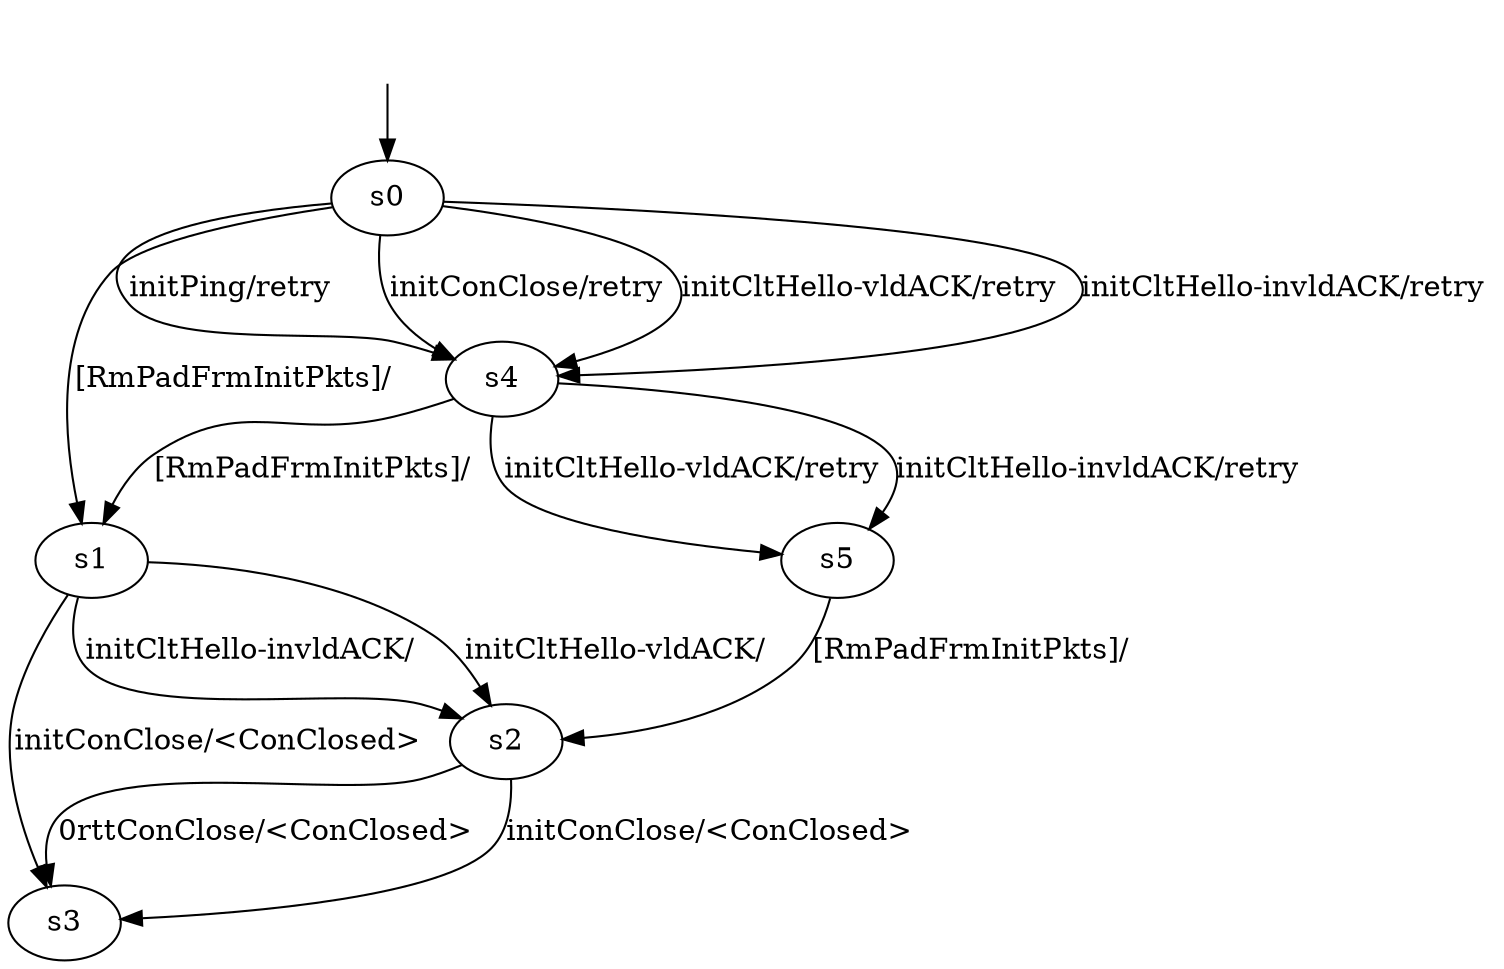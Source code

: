 digraph "../results/kwikModels/kwik-PSK-PSK-0/learnedModel" {
s0 [label=s0];
s1 [label=s1];
s2 [label=s2];
s3 [label=s3];
s4 [label=s4];
s5 [label=s5];
s0 -> s4  [label="initPing/retry "];
s0 -> s4  [label="initConClose/retry "];
s0 -> s4  [label="initCltHello-vldACK/retry "];
s0 -> s4  [label="initCltHello-invldACK/retry "];
s0 -> s1  [label="[RmPadFrmInitPkts]/ "];
s1 -> s3  [label="initConClose/<ConClosed> "];
s1 -> s2  [label="initCltHello-vldACK/ "];
s1 -> s2  [label="initCltHello-invldACK/ "];
s2 -> s3  [label="initConClose/<ConClosed> "];
s2 -> s3  [label="0rttConClose/<ConClosed> "];
s4 -> s5  [label="initCltHello-vldACK/retry "];
s4 -> s5  [label="initCltHello-invldACK/retry "];
s4 -> s1  [label="[RmPadFrmInitPkts]/ "];
s5 -> s2  [label="[RmPadFrmInitPkts]/ "];
__start0 [label="", shape=none];
__start0 -> s0  [label=""];
}
